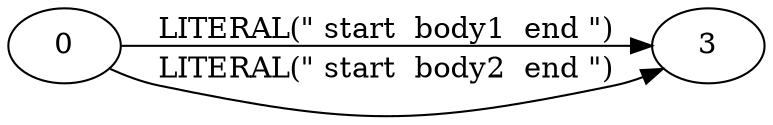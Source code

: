 digraph G {
  rankdir = LR
  0 [ label="0" ];
  19 [ label="3" ];
  0 -> 19 [ label="LITERAL(\" start  body1  end \")" ];
  0 -> 19 [ label="LITERAL(\" start  body2  end \")" ];
}
